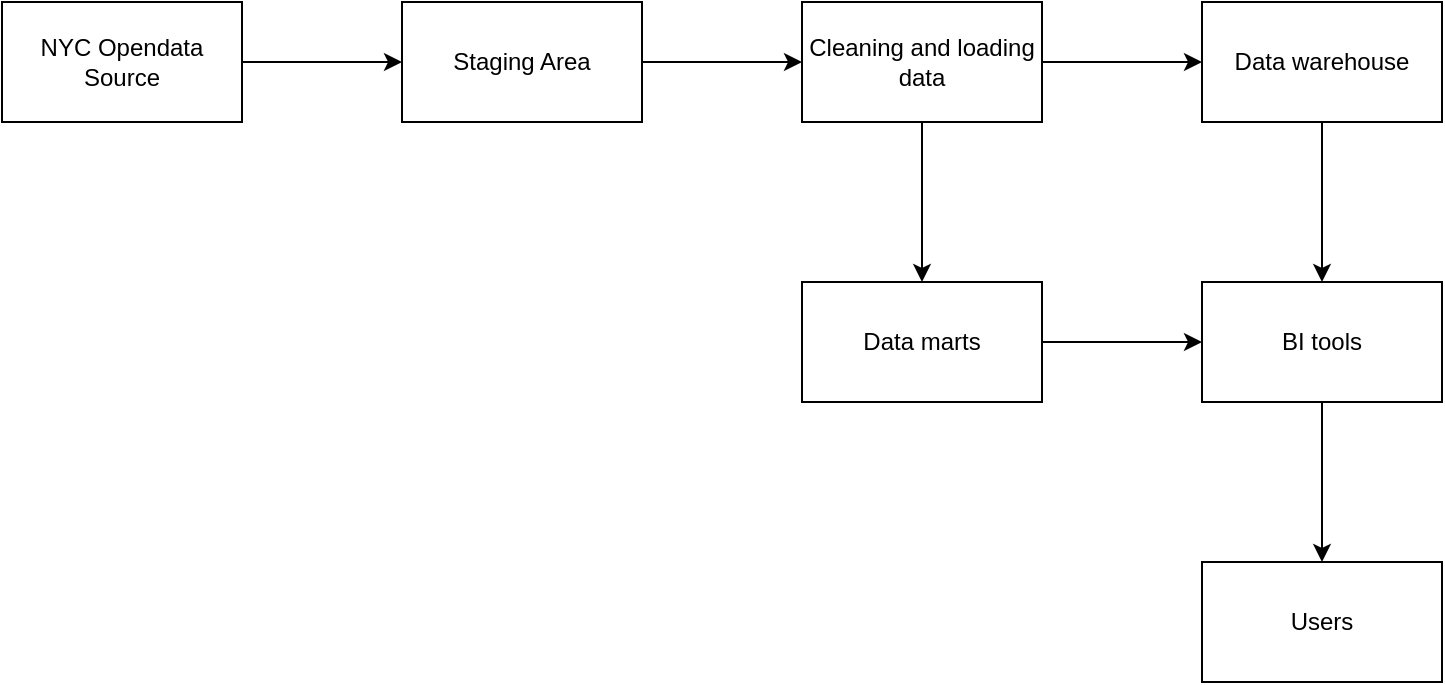 <mxfile version="26.2.8">
  <diagram name="Page-1" id="nsieuLqxWCfVpQGwszYl">
    <mxGraphModel dx="1236" dy="743" grid="1" gridSize="10" guides="1" tooltips="1" connect="1" arrows="1" fold="1" page="1" pageScale="1" pageWidth="850" pageHeight="1100" math="0" shadow="0">
      <root>
        <mxCell id="0" />
        <mxCell id="1" parent="0" />
        <mxCell id="9GVXW5YihgyE5vcKEz2O-3" value="" style="edgeStyle=orthogonalEdgeStyle;rounded=0;orthogonalLoop=1;jettySize=auto;html=1;" edge="1" parent="1" source="9GVXW5YihgyE5vcKEz2O-1" target="9GVXW5YihgyE5vcKEz2O-2">
          <mxGeometry relative="1" as="geometry" />
        </mxCell>
        <mxCell id="9GVXW5YihgyE5vcKEz2O-1" value="NYC Opendata Source" style="rounded=0;whiteSpace=wrap;html=1;" vertex="1" parent="1">
          <mxGeometry x="50" y="120" width="120" height="60" as="geometry" />
        </mxCell>
        <mxCell id="9GVXW5YihgyE5vcKEz2O-5" value="" style="edgeStyle=orthogonalEdgeStyle;rounded=0;orthogonalLoop=1;jettySize=auto;html=1;" edge="1" parent="1" source="9GVXW5YihgyE5vcKEz2O-2" target="9GVXW5YihgyE5vcKEz2O-4">
          <mxGeometry relative="1" as="geometry" />
        </mxCell>
        <mxCell id="9GVXW5YihgyE5vcKEz2O-2" value="Staging Area" style="whiteSpace=wrap;html=1;rounded=0;" vertex="1" parent="1">
          <mxGeometry x="250" y="120" width="120" height="60" as="geometry" />
        </mxCell>
        <mxCell id="9GVXW5YihgyE5vcKEz2O-7" value="" style="edgeStyle=orthogonalEdgeStyle;rounded=0;orthogonalLoop=1;jettySize=auto;html=1;" edge="1" parent="1" source="9GVXW5YihgyE5vcKEz2O-4" target="9GVXW5YihgyE5vcKEz2O-6">
          <mxGeometry relative="1" as="geometry" />
        </mxCell>
        <mxCell id="9GVXW5YihgyE5vcKEz2O-13" value="" style="edgeStyle=orthogonalEdgeStyle;rounded=0;orthogonalLoop=1;jettySize=auto;html=1;" edge="1" parent="1" source="9GVXW5YihgyE5vcKEz2O-4" target="9GVXW5YihgyE5vcKEz2O-12">
          <mxGeometry relative="1" as="geometry" />
        </mxCell>
        <mxCell id="9GVXW5YihgyE5vcKEz2O-4" value="Cleaning and loading data" style="whiteSpace=wrap;html=1;rounded=0;" vertex="1" parent="1">
          <mxGeometry x="450" y="120" width="120" height="60" as="geometry" />
        </mxCell>
        <mxCell id="9GVXW5YihgyE5vcKEz2O-9" value="" style="edgeStyle=orthogonalEdgeStyle;rounded=0;orthogonalLoop=1;jettySize=auto;html=1;" edge="1" parent="1" source="9GVXW5YihgyE5vcKEz2O-6" target="9GVXW5YihgyE5vcKEz2O-8">
          <mxGeometry relative="1" as="geometry" />
        </mxCell>
        <mxCell id="9GVXW5YihgyE5vcKEz2O-6" value="Data warehouse" style="whiteSpace=wrap;html=1;rounded=0;" vertex="1" parent="1">
          <mxGeometry x="650" y="120" width="120" height="60" as="geometry" />
        </mxCell>
        <mxCell id="9GVXW5YihgyE5vcKEz2O-11" value="" style="edgeStyle=orthogonalEdgeStyle;rounded=0;orthogonalLoop=1;jettySize=auto;html=1;" edge="1" parent="1" source="9GVXW5YihgyE5vcKEz2O-8" target="9GVXW5YihgyE5vcKEz2O-10">
          <mxGeometry relative="1" as="geometry" />
        </mxCell>
        <mxCell id="9GVXW5YihgyE5vcKEz2O-8" value="BI tools" style="whiteSpace=wrap;html=1;rounded=0;" vertex="1" parent="1">
          <mxGeometry x="650" y="260" width="120" height="60" as="geometry" />
        </mxCell>
        <mxCell id="9GVXW5YihgyE5vcKEz2O-10" value="Users" style="whiteSpace=wrap;html=1;rounded=0;" vertex="1" parent="1">
          <mxGeometry x="650" y="400" width="120" height="60" as="geometry" />
        </mxCell>
        <mxCell id="9GVXW5YihgyE5vcKEz2O-14" value="" style="edgeStyle=orthogonalEdgeStyle;rounded=0;orthogonalLoop=1;jettySize=auto;html=1;" edge="1" parent="1" source="9GVXW5YihgyE5vcKEz2O-12" target="9GVXW5YihgyE5vcKEz2O-8">
          <mxGeometry relative="1" as="geometry" />
        </mxCell>
        <mxCell id="9GVXW5YihgyE5vcKEz2O-12" value="Data marts" style="whiteSpace=wrap;html=1;rounded=0;" vertex="1" parent="1">
          <mxGeometry x="450" y="260" width="120" height="60" as="geometry" />
        </mxCell>
      </root>
    </mxGraphModel>
  </diagram>
</mxfile>
